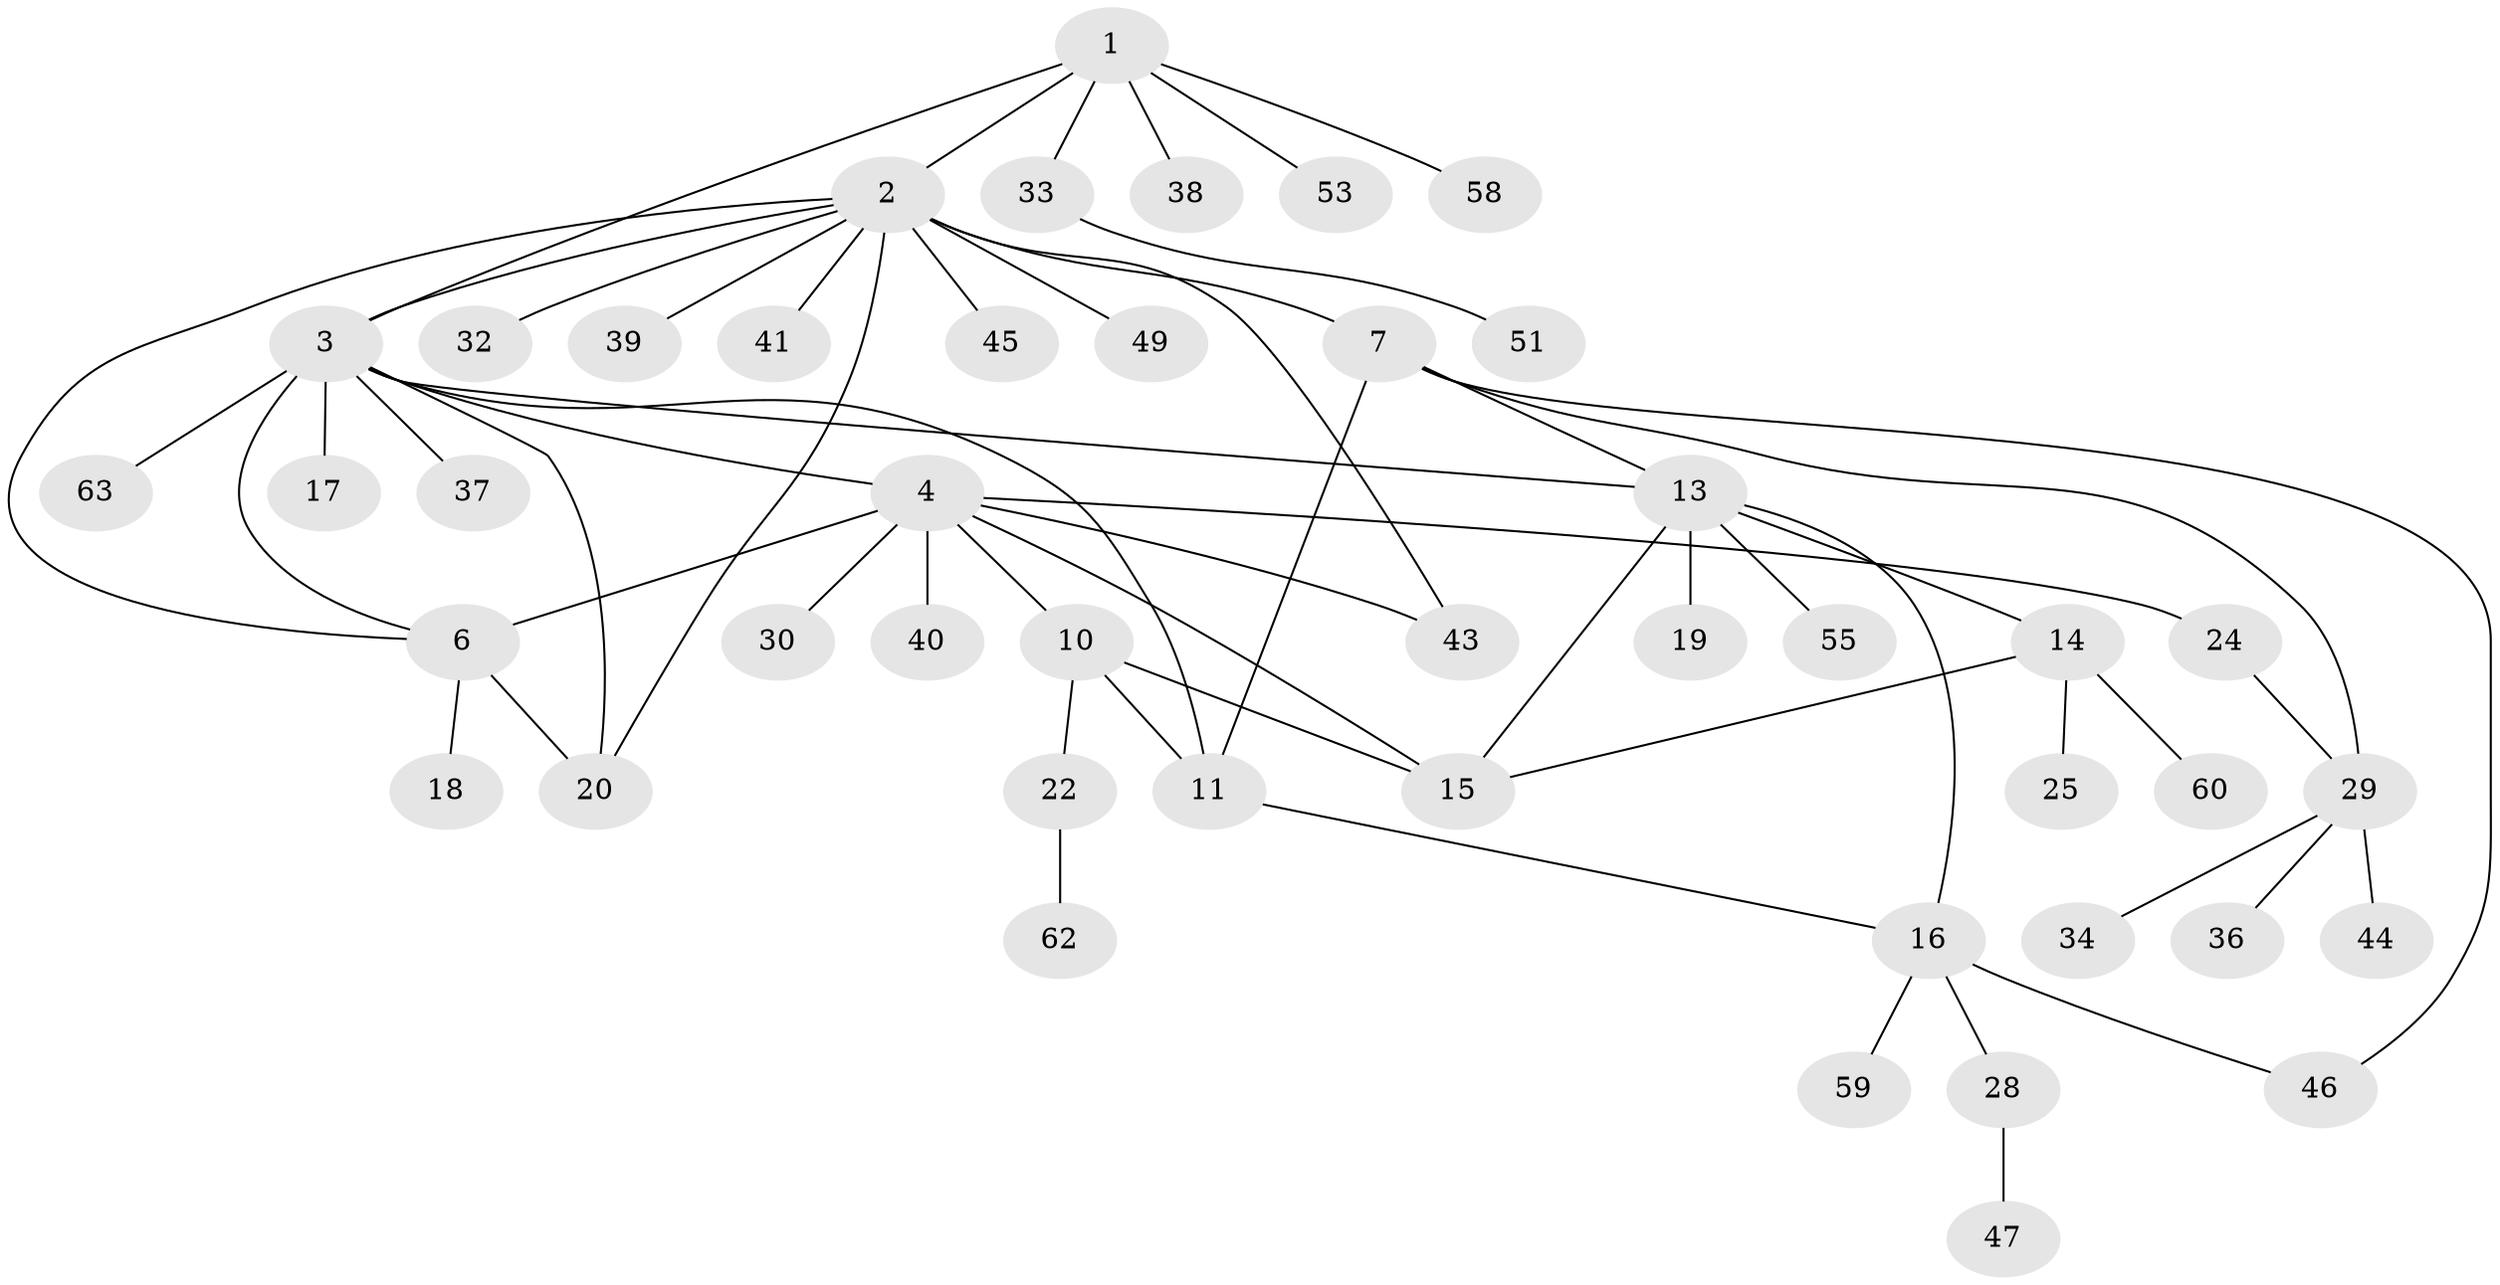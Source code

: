 // original degree distribution, {3: 0.10606060606060606, 10: 0.015151515151515152, 7: 0.015151515151515152, 4: 0.030303030303030304, 6: 0.045454545454545456, 2: 0.19696969696969696, 11: 0.015151515151515152, 5: 0.07575757575757576, 8: 0.015151515151515152, 1: 0.48484848484848486}
// Generated by graph-tools (version 1.1) at 2025/42/03/06/25 10:42:14]
// undirected, 45 vertices, 59 edges
graph export_dot {
graph [start="1"]
  node [color=gray90,style=filled];
  1 [super="+26"];
  2 [super="+9"];
  3 [super="+23"];
  4 [super="+5"];
  6;
  7 [super="+8"];
  10;
  11 [super="+12"];
  13 [super="+52"];
  14 [super="+21"];
  15 [super="+48"];
  16 [super="+31"];
  17;
  18 [super="+57"];
  19 [super="+27"];
  20 [super="+50"];
  22 [super="+42"];
  24;
  25 [super="+35"];
  28 [super="+65"];
  29 [super="+54"];
  30 [super="+66"];
  32;
  33 [super="+56"];
  34;
  36;
  37 [super="+64"];
  38;
  39;
  40;
  41;
  43;
  44;
  45;
  46;
  47;
  49;
  51;
  53 [super="+61"];
  55;
  58;
  59;
  60;
  62;
  63;
  1 -- 2;
  1 -- 3;
  1 -- 33;
  1 -- 53;
  1 -- 38;
  1 -- 58;
  2 -- 3;
  2 -- 32;
  2 -- 6;
  2 -- 7 [weight=2];
  2 -- 39;
  2 -- 41;
  2 -- 43;
  2 -- 45;
  2 -- 49;
  2 -- 20;
  3 -- 11;
  3 -- 13;
  3 -- 17;
  3 -- 20;
  3 -- 37;
  3 -- 63;
  3 -- 4;
  3 -- 6;
  4 -- 6 [weight=2];
  4 -- 10;
  4 -- 15;
  4 -- 24;
  4 -- 30;
  4 -- 40;
  4 -- 43;
  6 -- 18;
  6 -- 20;
  7 -- 13;
  7 -- 46;
  7 -- 11;
  7 -- 29;
  10 -- 11 [weight=2];
  10 -- 15;
  10 -- 22;
  11 -- 16;
  13 -- 14;
  13 -- 15;
  13 -- 16;
  13 -- 19;
  13 -- 55;
  14 -- 15;
  14 -- 25;
  14 -- 60;
  16 -- 28;
  16 -- 46;
  16 -- 59;
  22 -- 62;
  24 -- 29;
  28 -- 47;
  29 -- 34;
  29 -- 36;
  29 -- 44;
  33 -- 51;
}
